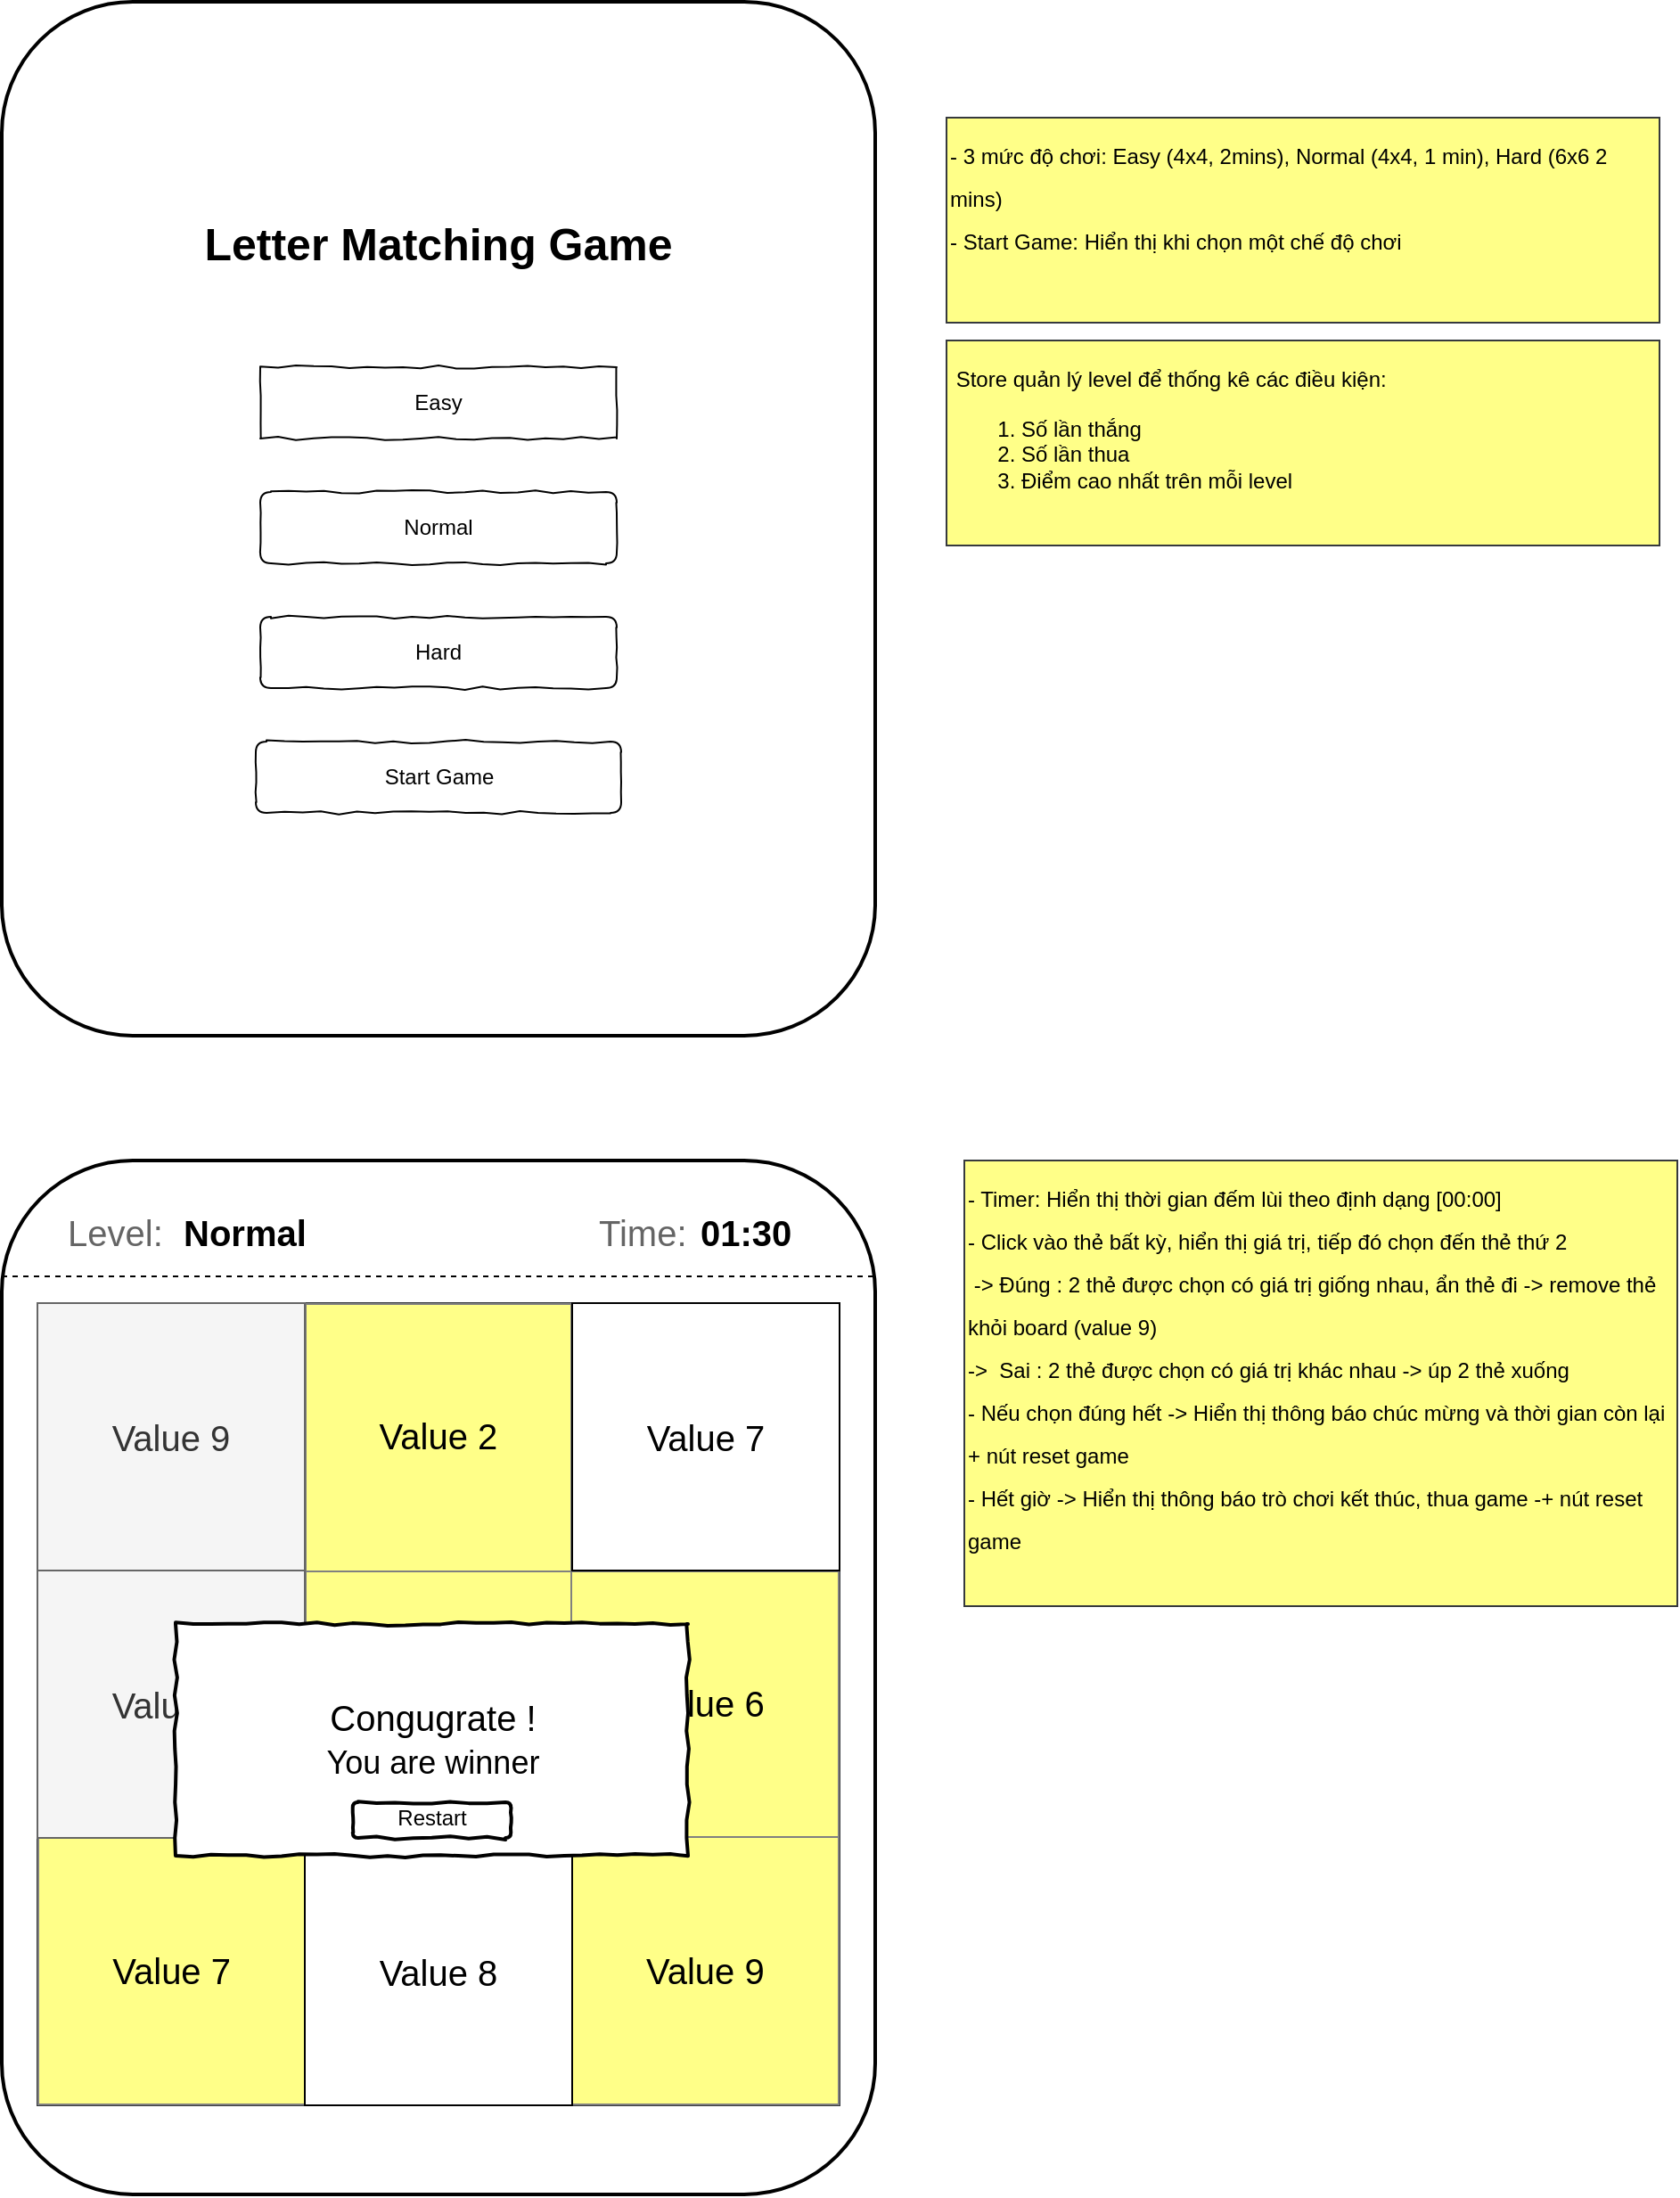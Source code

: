 <mxfile version="12.4.2" type="device" pages="1"><diagram id="Kd1O84BGnHL5m8ovh-Ct" name="Page-1"><mxGraphModel dx="882" dy="530" grid="1" gridSize="10" guides="1" tooltips="1" connect="1" arrows="1" fold="1" page="1" pageScale="1" pageWidth="850" pageHeight="1100" math="0" shadow="0"><root><mxCell id="0"/><mxCell id="1" parent="0"/><mxCell id="VAeywxrYNCxZeD_ZoMoS-2" value="" style="rounded=1;whiteSpace=wrap;html=1;strokeWidth=2;" vertex="1" parent="1"><mxGeometry x="180" y="60" width="490" height="580" as="geometry"/></mxCell><mxCell id="VAeywxrYNCxZeD_ZoMoS-3" value="Easy" style="rounded=0;whiteSpace=wrap;html=1;comic=1;" vertex="1" parent="1"><mxGeometry x="325" y="265" width="200" height="40" as="geometry"/></mxCell><mxCell id="VAeywxrYNCxZeD_ZoMoS-4" value="Normal" style="rounded=1;whiteSpace=wrap;html=1;comic=1;" vertex="1" parent="1"><mxGeometry x="325" y="335" width="200" height="40" as="geometry"/></mxCell><mxCell id="VAeywxrYNCxZeD_ZoMoS-5" value="Hard" style="rounded=1;whiteSpace=wrap;html=1;comic=1;" vertex="1" parent="1"><mxGeometry x="325" y="405" width="200" height="40" as="geometry"/></mxCell><mxCell id="VAeywxrYNCxZeD_ZoMoS-6" value="Start Game" style="rounded=1;whiteSpace=wrap;html=1;comic=1;" vertex="1" parent="1"><mxGeometry x="322.5" y="475" width="205" height="40" as="geometry"/></mxCell><mxCell id="VAeywxrYNCxZeD_ZoMoS-7" value="Letter Matching Game&lt;br style=&quot;font-size: 25px;&quot;&gt;" style="text;html=1;strokeColor=none;fillColor=none;align=center;verticalAlign=middle;whiteSpace=wrap;rounded=0;fontSize=25;fontStyle=1" vertex="1" parent="1"><mxGeometry x="285" y="185" width="280" height="20" as="geometry"/></mxCell><mxCell id="VAeywxrYNCxZeD_ZoMoS-8" value="" style="rounded=1;whiteSpace=wrap;html=1;fontSize=25;strokeWidth=2;" vertex="1" parent="1"><mxGeometry x="180" y="710" width="490" height="580" as="geometry"/></mxCell><mxCell id="VAeywxrYNCxZeD_ZoMoS-9" value="Level:" style="text;html=1;strokeColor=none;fillColor=none;align=left;verticalAlign=middle;whiteSpace=wrap;rounded=0;fontSize=20;textOpacity=60;" vertex="1" parent="1"><mxGeometry x="215" y="740" width="65" height="20" as="geometry"/></mxCell><mxCell id="VAeywxrYNCxZeD_ZoMoS-10" value="Time:" style="text;html=1;strokeColor=none;fillColor=none;align=left;verticalAlign=middle;whiteSpace=wrap;rounded=0;fontSize=20;textOpacity=60;" vertex="1" parent="1"><mxGeometry x="512.5" y="740" width="52.5" height="20" as="geometry"/></mxCell><mxCell id="VAeywxrYNCxZeD_ZoMoS-15" value="" style="line;strokeWidth=1;html=1;perimeter=backbonePerimeter;points=[];outlineConnect=0;fontSize=12;align=left;dashed=1;" vertex="1" parent="1"><mxGeometry x="180" y="770" width="490" height="10" as="geometry"/></mxCell><mxCell id="VAeywxrYNCxZeD_ZoMoS-17" value="Normal" style="text;html=1;strokeColor=none;fillColor=none;align=left;verticalAlign=middle;whiteSpace=wrap;rounded=0;fontSize=20;fontStyle=1" vertex="1" parent="1"><mxGeometry x="280" y="740" width="70" height="20" as="geometry"/></mxCell><mxCell id="VAeywxrYNCxZeD_ZoMoS-18" value="01:30" style="text;html=1;strokeColor=none;fillColor=none;align=left;verticalAlign=middle;whiteSpace=wrap;rounded=0;fontSize=20;fontStyle=1" vertex="1" parent="1"><mxGeometry x="570" y="740" width="50" height="20" as="geometry"/></mxCell><mxCell id="VAeywxrYNCxZeD_ZoMoS-19" value="&lt;table border=&quot;1&quot; width=&quot;100%&quot; height=&quot;100%&quot; style=&quot;width:100%;height:100%;border-collapse:collapse;&quot;&gt;&lt;tr&gt;&lt;td align=&quot;center&quot;&gt;Value 1&lt;/td&gt;&lt;td align=&quot;center&quot;&gt;Value 2&lt;/td&gt;&lt;td align=&quot;center&quot;&gt;Value 3&lt;/td&gt;&lt;/tr&gt;&lt;tr&gt;&lt;td align=&quot;center&quot;&gt;Value 4&lt;/td&gt;&lt;td align=&quot;center&quot;&gt;Value 5&lt;/td&gt;&lt;td align=&quot;center&quot;&gt;Value 6&lt;/td&gt;&lt;/tr&gt;&lt;tr&gt;&lt;td align=&quot;center&quot;&gt;Value 7&lt;/td&gt;&lt;td align=&quot;center&quot;&gt;Value 8&lt;/td&gt;&lt;td align=&quot;center&quot;&gt;Value 9&lt;/td&gt;&lt;/tr&gt;&lt;/table&gt;" style="text;html=1;strokeColor=#36393d;fillColor=#ffff88;overflow=fill;fontSize=20;align=left;" vertex="1" parent="1"><mxGeometry x="200" y="790" width="450" height="450" as="geometry"/></mxCell><mxCell id="VAeywxrYNCxZeD_ZoMoS-23" value="&lt;span style=&quot;font-size: 12px&quot;&gt;- 3 mức độ chơi: Easy (4x4, 2mins), Normal (4x4, 1 min), Hard (6x6 2 mins)&lt;/span&gt;&lt;br&gt;&lt;span style=&quot;font-size: 12px&quot;&gt;- Start Game: Hiển thị khi chọn một chế độ chơi&lt;/span&gt;" style="rounded=0;whiteSpace=wrap;html=1;strokeWidth=1;fontSize=20;align=left;fillColor=#ffff88;strokeColor=#36393d;verticalAlign=top;" vertex="1" parent="1"><mxGeometry x="710" y="125" width="400" height="115" as="geometry"/></mxCell><mxCell id="VAeywxrYNCxZeD_ZoMoS-24" value="&lt;span style=&quot;font-size: 12px&quot;&gt;- Timer: Hiển thị thời gian đếm lùi theo định dạng [00:00]&lt;br&gt;- Click vào thẻ bất kỳ, hiển thị giá trị, tiếp đó chọn đến thẻ thứ 2&lt;br&gt;&amp;nbsp;-&amp;gt; Đúng : 2 thẻ được chọn có giá trị giống nhau, ẩn thẻ đi -&amp;gt; remove thẻ khỏi board (value 9)&lt;br&gt;-&amp;gt;&amp;nbsp; Sai : 2 thẻ được chọn có giá trị khác nhau -&amp;gt; úp 2 thẻ xuống&lt;br&gt;- Nếu chọn đúng hết -&amp;gt; Hiển thị thông báo chúc mừng và thời gian còn lại + nút reset game&lt;br&gt;- Hết giờ -&amp;gt; Hiển thị thông báo trò chơi kết thúc, thua game -+ nút reset game&lt;br&gt;&lt;/span&gt;" style="rounded=0;whiteSpace=wrap;html=1;strokeWidth=1;fontSize=20;align=left;fillColor=#ffff88;strokeColor=#36393d;verticalAlign=top;" vertex="1" parent="1"><mxGeometry x="720" y="710" width="400" height="250" as="geometry"/></mxCell><mxCell id="VAeywxrYNCxZeD_ZoMoS-25" value="Value 8" style="rounded=0;whiteSpace=wrap;html=1;strokeWidth=1;fontSize=20;align=center;" vertex="1" parent="1"><mxGeometry x="350" y="1090" width="150" height="150" as="geometry"/></mxCell><mxCell id="VAeywxrYNCxZeD_ZoMoS-26" value="Value 7" style="rounded=0;whiteSpace=wrap;html=1;strokeWidth=1;fontSize=20;align=center;comic=0;glass=0;shadow=0;strokeColor=#000000;" vertex="1" parent="1"><mxGeometry x="500" y="790" width="150" height="150" as="geometry"/></mxCell><mxCell id="VAeywxrYNCxZeD_ZoMoS-27" value="&lt;font style=&quot;font-size: 12px&quot;&gt;&amp;nbsp;Store quản lý level để thống kê các điều kiện:&amp;nbsp;&lt;br&gt;&lt;/font&gt;&lt;ol style=&quot;font-size: 12px&quot;&gt;&lt;li&gt;&lt;font style=&quot;font-size: 12px&quot;&gt;Số lần thắng&lt;/font&gt;&lt;/li&gt;&lt;li&gt;Số lần thua&lt;/li&gt;&lt;li&gt;Điểm cao nhất trên mỗi level&lt;/li&gt;&lt;/ol&gt;" style="rounded=0;whiteSpace=wrap;html=1;strokeWidth=1;fontSize=20;align=left;fillColor=#ffff88;strokeColor=#36393d;verticalAlign=top;" vertex="1" parent="1"><mxGeometry x="710" y="250" width="400" height="115" as="geometry"/></mxCell><mxCell id="VAeywxrYNCxZeD_ZoMoS-28" value="Value 9" style="rounded=0;whiteSpace=wrap;html=1;strokeWidth=1;fontSize=20;align=center;fillColor=#f5f5f5;strokeColor=#666666;fontColor=#333333;" vertex="1" parent="1"><mxGeometry x="200" y="940" width="150" height="150" as="geometry"/></mxCell><mxCell id="VAeywxrYNCxZeD_ZoMoS-29" value="Value 9" style="rounded=0;whiteSpace=wrap;html=1;strokeWidth=1;fontSize=20;align=center;fillColor=#f5f5f5;strokeColor=#666666;fontColor=#333333;" vertex="1" parent="1"><mxGeometry x="200" y="790" width="150" height="150" as="geometry"/></mxCell><mxCell id="VAeywxrYNCxZeD_ZoMoS-31" value="Congugrate !&lt;br&gt;&lt;font style=&quot;font-size: 18px&quot;&gt;You are winner&lt;/font&gt;" style="rounded=0;whiteSpace=wrap;html=1;shadow=0;glass=0;comic=1;strokeColor=#000000;strokeWidth=2;fontSize=20;align=center;" vertex="1" parent="1"><mxGeometry x="277.5" y="970" width="287.5" height="130" as="geometry"/></mxCell><mxCell id="VAeywxrYNCxZeD_ZoMoS-32" value="&lt;font style=&quot;font-size: 12px&quot;&gt;Restart&lt;/font&gt;" style="rounded=1;whiteSpace=wrap;html=1;shadow=0;glass=0;comic=1;strokeColor=#000000;strokeWidth=2;fontSize=20;align=center;verticalAlign=bottom;" vertex="1" parent="1"><mxGeometry x="376.87" y="1070" width="88.75" height="20" as="geometry"/></mxCell></root></mxGraphModel></diagram></mxfile>